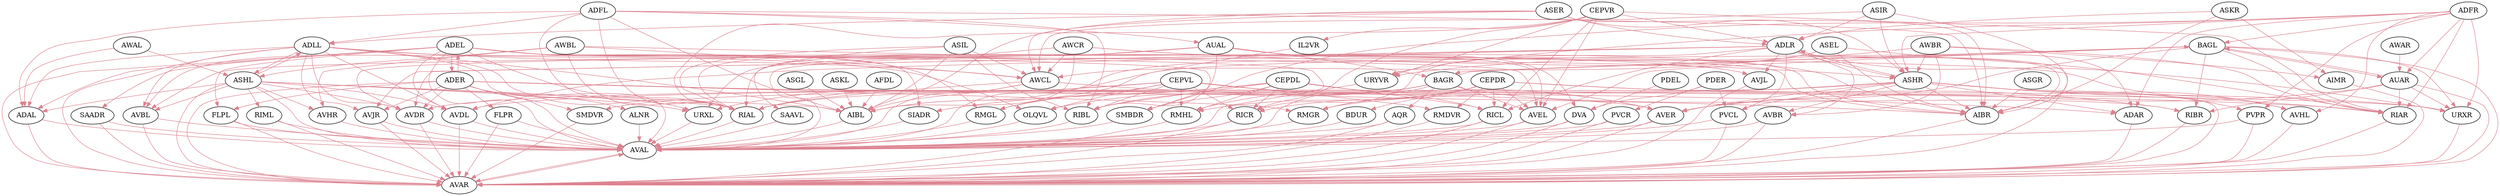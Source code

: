 digraph "" {
	FLPR	[layer=1];
	AVAL	[layer=2];
	FLPR -> AVAL	[key=0,
		alpha=0.5,
		color="#DC828F",
		edge_type=chemical,
		weight=23];
	AVAR	[layer=2];
	FLPR -> AVAR	[key=0,
		alpha=0.5,
		color="#DC828F",
		edge_type=chemical,
		weight=10];
	FLPL	[layer=1];
	FLPL -> AVAL	[key=0,
		alpha=0.5,
		color="#DC828F",
		edge_type=chemical,
		weight=33];
	FLPL -> AVAR	[key=0,
		alpha=0.5,
		color="#DC828F",
		edge_type=chemical,
		weight=48];
	AVAL -> AVAR	[key=0,
		alpha=0.5,
		color="#DC828F",
		edge_type=chemical,
		weight=12];
	ALNR	[layer=1];
	ALNR -> AVAL	[key=0,
		alpha=0.5,
		color="#DC828F",
		edge_type=chemical,
		weight=6];
	AVER	[layer=1];
	AVER -> AVAL	[key=0,
		alpha=0.5,
		color="#DC828F",
		edge_type=chemical,
		weight=14];
	AVER -> AVAR	[key=0,
		alpha=0.5,
		color="#DC828F",
		edge_type=chemical,
		weight=33];
	AVAR -> AVAL	[key=0,
		alpha=0.5,
		color="#DC828F",
		edge_type=chemical,
		weight=7];
	AVJR	[layer=1];
	AVJR -> AVAL	[key=0,
		alpha=0.5,
		color="#DC828F",
		edge_type=chemical,
		weight=4];
	AVJR -> AVAR	[key=0,
		alpha=0.5,
		color="#DC828F",
		edge_type=chemical,
		weight=5];
	AVDR	[layer=1];
	AVDR -> AVAL	[key=0,
		alpha=0.5,
		color="#DC828F",
		edge_type=chemical,
		weight=41];
	AVDR -> AVAR	[key=0,
		alpha=0.5,
		color="#DC828F",
		edge_type=chemical,
		weight=52];
	ADEL	[layer=1];
	ADEL -> FLPL	[key=0,
		alpha=0.5,
		color="#DC828F",
		edge_type=chemical,
		weight=4];
	ADEL -> AVAL	[key=0,
		alpha=0.5,
		color="#DC828F",
		edge_type=chemical,
		weight=7];
	ADEL -> AVAR	[key=0,
		alpha=0.5,
		color="#DC828F",
		edge_type=chemical,
		weight=9];
	ADER	[layer=1];
	ADEL -> ADER	[key=0,
		alpha=0.5,
		color="#DC828F",
		edge_type=chemical,
		weight=5];
	ADAL	[layer=1];
	ADEL -> ADAL	[key=0,
		alpha=0.5,
		color="#DC828F",
		edge_type=chemical,
		weight=1];
	SMBDR	[layer=1];
	ADEL -> SMBDR	[key=0,
		alpha=0.5,
		color="#DC828F",
		edge_type=chemical,
		weight=1];
	AVDL	[layer=1];
	ADEL -> AVDL	[key=0,
		alpha=0.5,
		color="#DC828F",
		edge_type=chemical,
		weight=2];
	RMGL	[layer=1];
	ADEL -> RMGL	[key=0,
		alpha=0.5,
		color="#DC828F",
		edge_type=chemical,
		weight=7];
	SIADR	[layer=1];
	ADEL -> SIADR	[key=0,
		alpha=0.5,
		color="#DC828F",
		edge_type=chemical,
		weight=2];
	AVEL	[layer=1];
	ADEL -> AVEL	[key=0,
		alpha=0.5,
		color="#DC828F",
		edge_type=chemical,
		weight=3];
	SAADR	[layer=1];
	ADEL -> SAADR	[key=0,
		alpha=0.5,
		color="#DC828F",
		edge_type=chemical,
		weight=1];
	RIAL	[layer=1];
	ADEL -> RIAL	[key=0,
		alpha=0.5,
		color="#DC828F",
		edge_type=chemical,
		weight=2];
	AVHL	[layer=1];
	ADEL -> AVHL	[key=0,
		alpha=0.5,
		color="#DC828F",
		edge_type=chemical,
		weight=2];
	RMHL	[layer=1];
	ADEL -> RMHL	[key=0,
		alpha=0.5,
		color="#DC828F",
		edge_type=chemical,
		weight=1];
	RMGR	[layer=1];
	RMGR -> AVAL	[key=0,
		alpha=0.5,
		color="#DC828F",
		edge_type=chemical,
		weight=1];
	ADER -> FLPR	[key=0,
		alpha=0.5,
		color="#DC828F",
		edge_type=chemical,
		weight=4];
	ADER -> FLPL	[key=0,
		alpha=0.5,
		color="#DC828F",
		edge_type=chemical,
		weight=1];
	ADER -> AVAL	[key=0,
		alpha=0.5,
		color="#DC828F",
		edge_type=chemical,
		weight=9];
	ADER -> ALNR	[key=0,
		alpha=0.5,
		color="#DC828F",
		edge_type=chemical,
		weight=1];
	ADER -> AVER	[key=0,
		alpha=0.5,
		color="#DC828F",
		edge_type=chemical,
		weight=4];
	ADER -> AVAR	[key=0,
		alpha=0.5,
		color="#DC828F",
		edge_type=chemical,
		weight=4];
	ADER -> AVJR	[key=0,
		alpha=0.5,
		color="#DC828F",
		edge_type=chemical,
		weight=1];
	ADER -> AVDR	[key=0,
		alpha=0.5,
		color="#DC828F",
		edge_type=chemical,
		weight=5];
	ADER -> ADEL	[key=0,
		alpha=0.5,
		color="#DC828F",
		edge_type=chemical,
		weight=3];
	ADER -> RMGR	[key=0,
		alpha=0.5,
		color="#DC828F",
		edge_type=chemical,
		weight=5];
	SMDVR	[layer=1];
	ADER -> SMDVR	[key=0,
		alpha=0.5,
		color="#DC828F",
		edge_type=chemical,
		weight=1];
	ADAR	[layer=1];
	ADER -> ADAR	[key=0,
		alpha=0.5,
		color="#DC828F",
		edge_type=chemical,
		weight=1];
	URXR	[layer=1];
	ADER -> URXR	[key=0,
		alpha=0.5,
		color="#DC828F",
		edge_type=chemical,
		weight=2];
	RIAR	[layer=1];
	ADER -> RIAR	[key=0,
		alpha=0.5,
		color="#DC828F",
		edge_type=chemical,
		weight=1];
	SMDVR -> AVAR	[key=0,
		alpha=0.5,
		color="#DC828F",
		edge_type=chemical,
		weight=1];
	ADAR -> AVAR	[key=0,
		alpha=0.5,
		color="#DC828F",
		edge_type=chemical,
		weight=8];
	URXR -> AVAR	[key=0,
		alpha=0.5,
		color="#DC828F",
		edge_type=chemical,
		weight=2];
	RIAR -> AVAR	[key=0,
		alpha=0.5,
		color="#DC828F",
		edge_type=chemical,
		weight=2];
	ADAL -> AVAL	[key=0,
		alpha=0.5,
		color="#DC828F",
		edge_type=chemical,
		weight=3];
	ADAL -> AVAR	[key=0,
		alpha=0.5,
		color="#DC828F",
		edge_type=chemical,
		weight=7];
	SMBDR -> AVAL	[key=0,
		alpha=0.5,
		color="#DC828F",
		edge_type=chemical,
		weight=1];
	AVDL -> AVAL	[key=0,
		alpha=0.5,
		color="#DC828F",
		edge_type=chemical,
		weight=37];
	AVDL -> AVAR	[key=0,
		alpha=0.5,
		color="#DC828F",
		edge_type=chemical,
		weight=37];
	RMGL -> AVAL	[key=0,
		alpha=0.5,
		color="#DC828F",
		edge_type=chemical,
		weight=3];
	SIADR -> AVAL	[key=0,
		alpha=0.5,
		color="#DC828F",
		edge_type=chemical,
		weight=1];
	AVEL -> AVAL	[key=0,
		alpha=0.5,
		color="#DC828F",
		edge_type=chemical,
		weight=17];
	AVEL -> AVAR	[key=0,
		alpha=0.5,
		color="#DC828F",
		edge_type=chemical,
		weight=3];
	SAADR -> AVAL	[key=0,
		alpha=0.5,
		color="#DC828F",
		edge_type=chemical,
		weight=1];
	SAADR -> AVAR	[key=0,
		alpha=0.5,
		color="#DC828F",
		edge_type=chemical,
		weight=26];
	RIAL -> AVAL	[key=0,
		alpha=0.5,
		color="#DC828F",
		edge_type=chemical,
		weight=2];
	AVHL -> AVAR	[key=0,
		alpha=0.5,
		color="#DC828F",
		edge_type=chemical,
		weight=1];
	RMHL -> AVAR	[key=0,
		alpha=0.5,
		color="#DC828F",
		edge_type=chemical,
		weight=1];
	AUAL	[layer=1];
	AUAL -> AVAL	[key=0,
		alpha=0.5,
		color="#DC828F",
		edge_type=chemical,
		weight=11];
	AUAL -> AVDR	[key=0,
		alpha=0.5,
		color="#DC828F",
		edge_type=chemical,
		weight=2];
	AUAL -> AVEL	[key=0,
		alpha=0.5,
		color="#DC828F",
		edge_type=chemical,
		weight=9];
	AUAL -> RIAL	[key=0,
		alpha=0.5,
		color="#DC828F",
		edge_type=chemical,
		weight=21];
	RIBL	[layer=1];
	AUAL -> RIBL	[key=0,
		alpha=0.5,
		color="#DC828F",
		edge_type=chemical,
		weight=35];
	URXL	[layer=1];
	AUAL -> URXL	[key=0,
		alpha=0.5,
		color="#DC828F",
		edge_type=chemical,
		weight=1];
	AIBR	[layer=1];
	AUAL -> AIBR	[key=0,
		alpha=0.5,
		color="#DC828F",
		edge_type=chemical,
		weight=1];
	BAGR	[layer=1];
	AUAL -> BAGR	[key=0,
		alpha=0.5,
		color="#DC828F",
		edge_type=chemical,
		weight=3];
	DVA	[layer=1];
	AUAL -> DVA	[key=0,
		alpha=0.5,
		color="#DC828F",
		edge_type=chemical,
		weight=2];
	RIBL -> AVAL	[key=0,
		alpha=0.5,
		color="#DC828F",
		edge_type=chemical,
		weight=5];
	URXL -> AVAL	[key=0,
		alpha=0.5,
		color="#DC828F",
		edge_type=chemical,
		weight=1];
	ADLL	[layer=1];
	ADLL -> AVAL	[key=0,
		alpha=0.5,
		color="#DC828F",
		edge_type=chemical,
		weight=9];
	ADLL -> AVAR	[key=0,
		alpha=0.5,
		color="#DC828F",
		edge_type=chemical,
		weight=5];
	ADLL -> AVJR	[key=0,
		alpha=0.5,
		color="#DC828F",
		edge_type=chemical,
		weight=9];
	ADLL -> AVDR	[key=0,
		alpha=0.5,
		color="#DC828F",
		edge_type=chemical,
		weight=15];
	ADLL -> ADAL	[key=0,
		alpha=0.5,
		color="#DC828F",
		edge_type=chemical,
		weight=1];
	ADLL -> AVDL	[key=0,
		alpha=0.5,
		color="#DC828F",
		edge_type=chemical,
		weight=4];
	ADLL -> RIAL	[key=0,
		alpha=0.5,
		color="#DC828F",
		edge_type=chemical,
		weight=1];
	AIBL	[layer=1];
	ADLL -> AIBL	[key=0,
		alpha=0.5,
		color="#DC828F",
		edge_type=chemical,
		weight=26];
	AVBL	[layer=1];
	ADLL -> AVBL	[key=0,
		alpha=0.5,
		color="#DC828F",
		edge_type=chemical,
		weight=12];
	AVJL	[layer=1];
	ADLL -> AVJL	[key=0,
		alpha=0.5,
		color="#DC828F",
		edge_type=chemical,
		weight=3];
	AWCL	[layer=1];
	ADLL -> AWCL	[key=0,
		alpha=0.5,
		color="#DC828F",
		edge_type=chemical,
		weight=2];
	ASHL	[layer=1];
	ADLL -> ASHL	[key=0,
		alpha=0.5,
		color="#DC828F",
		edge_type=chemical,
		weight=6];
	OLQVL	[layer=1];
	ADLL -> OLQVL	[key=0,
		alpha=0.5,
		color="#DC828F",
		edge_type=chemical,
		weight=2];
	ADFL	[layer=0];
	ADFL -> ADAL	[key=0,
		alpha=0.5,
		color="#DC828F",
		edge_type=chemical,
		weight=2];
	ADFL -> RIAL	[key=0,
		alpha=0.5,
		color="#DC828F",
		edge_type=chemical,
		weight=46];
	ADFL -> AUAL	[key=0,
		alpha=0.5,
		color="#DC828F",
		edge_type=chemical,
		weight=12];
	ADFL -> RIBL	[key=0,
		alpha=0.5,
		color="#DC828F",
		edge_type=chemical,
		weight=4];
	ADFL -> URXL	[key=0,
		alpha=0.5,
		color="#DC828F",
		edge_type=chemical,
		weight=1];
	ADFL -> ADLL	[key=0,
		alpha=0.5,
		color="#DC828F",
		edge_type=chemical,
		weight=1];
	ADFL -> AIBL	[key=0,
		alpha=0.5,
		color="#DC828F",
		edge_type=chemical,
		weight=2];
	ADFL -> AIBR	[key=0,
		alpha=0.5,
		color="#DC828F",
		edge_type=chemical,
		weight=1];
	AIBL -> AVAL	[key=0,
		alpha=0.5,
		color="#DC828F",
		edge_type=chemical,
		weight=5];
	AIBR -> AVAR	[key=0,
		alpha=0.5,
		color="#DC828F",
		edge_type=chemical,
		weight=2];
	ADFR	[layer=0];
	ADFR -> ADAR	[key=0,
		alpha=0.5,
		color="#DC828F",
		edge_type=chemical,
		weight=4];
	ADFR -> URXR	[key=0,
		alpha=0.5,
		color="#DC828F",
		edge_type=chemical,
		weight=10];
	ADFR -> RIAR	[key=0,
		alpha=0.5,
		color="#DC828F",
		edge_type=chemical,
		weight=61];
	ADFR -> SMBDR	[key=0,
		alpha=0.5,
		color="#DC828F",
		edge_type=chemical,
		weight=2];
	ADFR -> AVHL	[key=0,
		alpha=0.5,
		color="#DC828F",
		edge_type=chemical,
		weight=1];
	URYVR	[layer=1];
	ADFR -> URYVR	[key=0,
		alpha=0.5,
		color="#DC828F",
		edge_type=chemical,
		weight=2];
	PVPR	[layer=1];
	ADFR -> PVPR	[key=0,
		alpha=0.5,
		color="#DC828F",
		edge_type=chemical,
		weight=1];
	BAGL	[layer=1];
	ADFR -> BAGL	[key=0,
		alpha=0.5,
		color="#DC828F",
		edge_type=chemical,
		weight=6];
	AUAR	[layer=1];
	ADFR -> AUAR	[key=0,
		alpha=0.5,
		color="#DC828F",
		edge_type=chemical,
		weight=9];
	ASHR	[layer=1];
	ADFR -> ASHR	[key=0,
		alpha=0.5,
		color="#DC828F",
		edge_type=chemical,
		weight=6];
	URYVR -> AVAL	[key=0,
		alpha=0.5,
		color="#DC828F",
		edge_type=chemical,
		weight=2];
	PVPR -> AVAL	[key=0,
		alpha=0.5,
		color="#DC828F",
		edge_type=chemical,
		weight=1];
	PVPR -> AVAR	[key=0,
		alpha=0.5,
		color="#DC828F",
		edge_type=chemical,
		weight=5];
	BAGL -> AVER	[key=0,
		alpha=0.5,
		color="#DC828F",
		edge_type=chemical,
		weight=7];
	BAGL -> AVAR	[key=0,
		alpha=0.5,
		color="#DC828F",
		edge_type=chemical,
		weight=3];
	BAGL -> URXR	[key=0,
		alpha=0.5,
		color="#DC828F",
		edge_type=chemical,
		weight=1];
	BAGL -> RIAR	[key=0,
		alpha=0.5,
		color="#DC828F",
		edge_type=chemical,
		weight=18];
	BAGL -> AVEL	[key=0,
		alpha=0.5,
		color="#DC828F",
		edge_type=chemical,
		weight=2];
	BAGL -> AIBL	[key=0,
		alpha=0.5,
		color="#DC828F",
		edge_type=chemical,
		weight=2];
	BAGL -> AUAR	[key=0,
		alpha=0.5,
		color="#DC828F",
		edge_type=chemical,
		weight=2];
	RIBR	[layer=1];
	BAGL -> RIBR	[key=0,
		alpha=0.5,
		color="#DC828F",
		edge_type=chemical,
		weight=19];
	BAGL -> BAGR	[key=0,
		alpha=0.5,
		color="#DC828F",
		edge_type=chemical,
		weight=1];
	AUAR -> AVER	[key=0,
		alpha=0.5,
		color="#DC828F",
		edge_type=chemical,
		weight=13];
	AUAR -> AVAR	[key=0,
		alpha=0.5,
		color="#DC828F",
		edge_type=chemical,
		weight=3];
	AUAR -> URXR	[key=0,
		alpha=0.5,
		color="#DC828F",
		edge_type=chemical,
		weight=5];
	AUAR -> RIAR	[key=0,
		alpha=0.5,
		color="#DC828F",
		edge_type=chemical,
		weight=22];
	AUAR -> BAGL	[key=0,
		alpha=0.5,
		color="#DC828F",
		edge_type=chemical,
		weight=1];
	AUAR -> RIBR	[key=0,
		alpha=0.5,
		color="#DC828F",
		edge_type=chemical,
		weight=31];
	ASHR -> AVER	[key=0,
		alpha=0.5,
		color="#DC828F",
		edge_type=chemical,
		weight=7];
	ASHR -> AVAR	[key=0,
		alpha=0.5,
		color="#DC828F",
		edge_type=chemical,
		weight=10];
	ASHR -> AVDR	[key=0,
		alpha=0.5,
		color="#DC828F",
		edge_type=chemical,
		weight=2];
	ASHR -> RMGR	[key=0,
		alpha=0.5,
		color="#DC828F",
		edge_type=chemical,
		weight=6];
	ASHR -> ADAR	[key=0,
		alpha=0.5,
		color="#DC828F",
		edge_type=chemical,
		weight=5];
	ASHR -> RIAR	[key=0,
		alpha=0.5,
		color="#DC828F",
		edge_type=chemical,
		weight=3];
	ASHR -> AVDL	[key=0,
		alpha=0.5,
		color="#DC828F",
		edge_type=chemical,
		weight=27];
	ASHR -> AVHL	[key=0,
		alpha=0.5,
		color="#DC828F",
		edge_type=chemical,
		weight=1];
	ASHR -> AIBR	[key=0,
		alpha=0.5,
		color="#DC828F",
		edge_type=chemical,
		weight=7];
	ASHR -> PVPR	[key=0,
		alpha=0.5,
		color="#DC828F",
		edge_type=chemical,
		weight=1];
	AVBR	[layer=1];
	ASHR -> AVBR	[key=0,
		alpha=0.5,
		color="#DC828F",
		edge_type=chemical,
		weight=6];
	PVCL	[layer=1];
	ASHR -> PVCL	[key=0,
		alpha=0.5,
		color="#DC828F",
		edge_type=chemical,
		weight=3];
	ADLR	[layer=1];
	ASHR -> ADLR	[key=0,
		alpha=0.5,
		color="#DC828F",
		edge_type=chemical,
		weight=13];
	RICR	[layer=1];
	RICR -> AVAL	[key=0,
		alpha=0.5,
		color="#DC828F",
		edge_type=chemical,
		weight=15];
	RICR -> AVAR	[key=0,
		alpha=0.5,
		color="#DC828F",
		edge_type=chemical,
		weight=13];
	AVBR -> AVAL	[key=0,
		alpha=0.5,
		color="#DC828F",
		edge_type=chemical,
		weight=10];
	AVBR -> AVAR	[key=0,
		alpha=0.5,
		color="#DC828F",
		edge_type=chemical,
		weight=14];
	PVCL -> AVAL	[key=0,
		alpha=0.5,
		color="#DC828F",
		edge_type=chemical,
		weight=5];
	PVCL -> AVAR	[key=0,
		alpha=0.5,
		color="#DC828F",
		edge_type=chemical,
		weight=7];
	RICL	[layer=1];
	RICL -> AVAL	[key=0,
		alpha=0.5,
		color="#DC828F",
		edge_type=chemical,
		weight=15];
	RICL -> AVAR	[key=0,
		alpha=0.5,
		color="#DC828F",
		edge_type=chemical,
		weight=18];
	AVBL -> AVAL	[key=0,
		alpha=0.5,
		color="#DC828F",
		edge_type=chemical,
		weight=9];
	AVBL -> AVAR	[key=0,
		alpha=0.5,
		color="#DC828F",
		edge_type=chemical,
		weight=14];
	ADLR -> AVAR	[key=0,
		alpha=0.5,
		color="#DC828F",
		edge_type=chemical,
		weight=8];
	ADLR -> AVJR	[key=0,
		alpha=0.5,
		color="#DC828F",
		edge_type=chemical,
		weight=3];
	ADLR -> AVDR	[key=0,
		alpha=0.5,
		color="#DC828F",
		edge_type=chemical,
		weight=3];
	ADLR -> ADAR	[key=0,
		alpha=0.5,
		color="#DC828F",
		edge_type=chemical,
		weight=1];
	ADLR -> URXR	[key=0,
		alpha=0.5,
		color="#DC828F",
		edge_type=chemical,
		weight=8];
	ADLR -> AVDL	[key=0,
		alpha=0.5,
		color="#DC828F",
		edge_type=chemical,
		weight=26];
	ADLR -> AIBR	[key=0,
		alpha=0.5,
		color="#DC828F",
		edge_type=chemical,
		weight=27];
	ADLR -> ASHR	[key=0,
		alpha=0.5,
		color="#DC828F",
		edge_type=chemical,
		weight=4];
	ADLR -> RICR	[key=0,
		alpha=0.5,
		color="#DC828F",
		edge_type=chemical,
		weight=5];
	ADLR -> AVBR	[key=0,
		alpha=0.5,
		color="#DC828F",
		edge_type=chemical,
		weight=7];
	ADLR -> PVCL	[key=0,
		alpha=0.5,
		color="#DC828F",
		edge_type=chemical,
		weight=3];
	ADLR -> RICL	[key=0,
		alpha=0.5,
		color="#DC828F",
		edge_type=chemical,
		weight=1];
	ADLR -> AVBL	[key=0,
		alpha=0.5,
		color="#DC828F",
		edge_type=chemical,
		weight=3];
	ADLR -> AVJL	[key=0,
		alpha=0.5,
		color="#DC828F",
		edge_type=chemical,
		weight=2];
	AVJL -> AVAR	[key=0,
		alpha=0.5,
		color="#DC828F",
		edge_type=chemical,
		weight=1];
	AWCL -> AVAL	[key=0,
		alpha=0.5,
		color="#DC828F",
		edge_type=chemical,
		weight=1];
	AWCL -> RIAL	[key=0,
		alpha=0.5,
		color="#DC828F",
		edge_type=chemical,
		weight=6];
	AWCL -> AIBL	[key=0,
		alpha=0.5,
		color="#DC828F",
		edge_type=chemical,
		weight=12];
	AWCL -> AIBR	[key=0,
		alpha=0.5,
		color="#DC828F",
		edge_type=chemical,
		weight=2];
	ASHL -> AVAL	[key=0,
		alpha=0.5,
		color="#DC828F",
		edge_type=chemical,
		weight=15];
	ASHL -> AVAR	[key=0,
		alpha=0.5,
		color="#DC828F",
		edge_type=chemical,
		weight=1];
	ASHL -> AVDR	[key=0,
		alpha=0.5,
		color="#DC828F",
		edge_type=chemical,
		weight=20];
	ASHL -> ADAL	[key=0,
		alpha=0.5,
		color="#DC828F",
		edge_type=chemical,
		weight=2];
	ASHL -> AVDL	[key=0,
		alpha=0.5,
		color="#DC828F",
		edge_type=chemical,
		weight=7];
	ASHL -> RIAL	[key=0,
		alpha=0.5,
		color="#DC828F",
		edge_type=chemical,
		weight=9];
	ASHL -> URXL	[key=0,
		alpha=0.5,
		color="#DC828F",
		edge_type=chemical,
		weight=2];
	ASHL -> ADLL	[key=0,
		alpha=0.5,
		color="#DC828F",
		edge_type=chemical,
		weight=6];
	ASHL -> AIBL	[key=0,
		alpha=0.5,
		color="#DC828F",
		edge_type=chemical,
		weight=13];
	ASHL -> AVBL	[key=0,
		alpha=0.5,
		color="#DC828F",
		edge_type=chemical,
		weight=14];
	AVHR	[layer=1];
	ASHL -> AVHR	[key=0,
		alpha=0.5,
		color="#DC828F",
		edge_type=chemical,
		weight=2];
	RIML	[layer=1];
	ASHL -> RIML	[key=0,
		alpha=0.5,
		color="#DC828F",
		edge_type=chemical,
		weight=4];
	OLQVL -> AVAL	[key=0,
		alpha=0.5,
		color="#DC828F",
		edge_type=chemical,
		weight=1];
	AFDL	[layer=0];
	AFDL -> AIBL	[key=0,
		alpha=0.5,
		color="#DC828F",
		edge_type=chemical,
		weight=1];
	ASER	[layer=0];
	ASER -> ADLL	[key=0,
		alpha=0.5,
		color="#DC828F",
		edge_type=chemical,
		weight=4];
	ASER -> AIBL	[key=0,
		alpha=0.5,
		color="#DC828F",
		edge_type=chemical,
		weight=4];
	ASER -> AIBR	[key=0,
		alpha=0.5,
		color="#DC828F",
		edge_type=chemical,
		weight=32];
	ASER -> ASHR	[key=0,
		alpha=0.5,
		color="#DC828F",
		edge_type=chemical,
		weight=2];
	ASER -> ADLR	[key=0,
		alpha=0.5,
		color="#DC828F",
		edge_type=chemical,
		weight=1];
	ASER -> AWCL	[key=0,
		alpha=0.5,
		color="#DC828F",
		edge_type=chemical,
		weight=1];
	ASEL	[layer=0];
	ASEL -> RIAR	[key=0,
		alpha=0.5,
		color="#DC828F",
		edge_type=chemical,
		weight=2];
	ASEL -> AIBL	[key=0,
		alpha=0.5,
		color="#DC828F",
		edge_type=chemical,
		weight=16];
	ASEL -> AIBR	[key=0,
		alpha=0.5,
		color="#DC828F",
		edge_type=chemical,
		weight=13];
	ASEL -> AWCL	[key=0,
		alpha=0.5,
		color="#DC828F",
		edge_type=chemical,
		weight=16];
	ASGL	[layer=0];
	ASGL -> AIBL	[key=0,
		alpha=0.5,
		color="#DC828F",
		edge_type=chemical,
		weight=17];
	ASGR	[layer=0];
	ASGR -> AIBR	[key=0,
		alpha=0.5,
		color="#DC828F",
		edge_type=chemical,
		weight=20];
	AVHR -> AVAL	[key=0,
		alpha=0.5,
		color="#DC828F",
		edge_type=chemical,
		weight=1];
	RIML -> AVAL	[key=0,
		alpha=0.5,
		color="#DC828F",
		edge_type=chemical,
		weight=5];
	RIML -> AVAR	[key=0,
		alpha=0.5,
		color="#DC828F",
		edge_type=chemical,
		weight=2];
	ASIL	[layer=0];
	ASIL -> RIAL	[key=0,
		alpha=0.5,
		color="#DC828F",
		edge_type=chemical,
		weight=3];
	ASIL -> RIBL	[key=0,
		alpha=0.5,
		color="#DC828F",
		edge_type=chemical,
		weight=1];
	ASIL -> AIBL	[key=0,
		alpha=0.5,
		color="#DC828F",
		edge_type=chemical,
		weight=3];
	ASIL -> AWCL	[key=0,
		alpha=0.5,
		color="#DC828F",
		edge_type=chemical,
		weight=3];
	SAAVL	[layer=1];
	ASIL -> SAAVL	[key=0,
		alpha=0.5,
		color="#DC828F",
		edge_type=chemical,
		weight=2];
	SAAVL -> AVAL	[key=0,
		alpha=0.5,
		color="#DC828F",
		edge_type=chemical,
		weight=56];
	ASIR	[layer=0];
	ASIR -> AIBR	[key=0,
		alpha=0.5,
		color="#DC828F",
		edge_type=chemical,
		weight=3];
	ASIR -> ASHR	[key=0,
		alpha=0.5,
		color="#DC828F",
		edge_type=chemical,
		weight=2];
	ASIR -> ADLR	[key=0,
		alpha=0.5,
		color="#DC828F",
		edge_type=chemical,
		weight=1];
	ASIR -> AWCL	[key=0,
		alpha=0.5,
		color="#DC828F",
		edge_type=chemical,
		weight=2];
	ASKL	[layer=0];
	ASKL -> AIBL	[key=0,
		alpha=0.5,
		color="#DC828F",
		edge_type=chemical,
		weight=9];
	AIMR	[layer=1];
	AIMR -> AVAR	[key=0,
		alpha=0.5,
		color="#DC828F",
		edge_type=chemical,
		weight=1];
	ASKR	[layer=0];
	ASKR -> AIBR	[key=0,
		alpha=0.5,
		color="#DC828F",
		edge_type=chemical,
		weight=2];
	ASKR -> ADLR	[key=0,
		alpha=0.5,
		color="#DC828F",
		edge_type=chemical,
		weight=3];
	ASKR -> AIMR	[key=0,
		alpha=0.5,
		color="#DC828F",
		edge_type=chemical,
		weight=5];
	RIBR -> AVAR	[key=0,
		alpha=0.5,
		color="#DC828F",
		edge_type=chemical,
		weight=6];
	BAGR -> AVAL	[key=0,
		alpha=0.5,
		color="#DC828F",
		edge_type=chemical,
		weight=4];
	BAGR -> AVEL	[key=0,
		alpha=0.5,
		color="#DC828F",
		edge_type=chemical,
		weight=8];
	BAGR -> RIAL	[key=0,
		alpha=0.5,
		color="#DC828F",
		edge_type=chemical,
		weight=18];
	BAGR -> RIBL	[key=0,
		alpha=0.5,
		color="#DC828F",
		edge_type=chemical,
		weight=22];
	BAGR -> BAGL	[key=0,
		alpha=0.5,
		color="#DC828F",
		edge_type=chemical,
		weight=3];
	BAGR -> OLQVL	[key=0,
		alpha=0.5,
		color="#DC828F",
		edge_type=chemical,
		weight=2];
	BAGR -> RIBR	[key=0,
		alpha=0.5,
		color="#DC828F",
		edge_type=chemical,
		weight=1];
	AQR	[layer=1];
	BAGR -> AQR	[key=0,
		alpha=0.5,
		color="#DC828F",
		edge_type=chemical,
		weight=3];
	DVA -> AVAL	[key=0,
		alpha=0.5,
		color="#DC828F",
		edge_type=chemical,
		weight=6];
	DVA -> AVAR	[key=0,
		alpha=0.5,
		color="#DC828F",
		edge_type=chemical,
		weight=2];
	AWAR	[layer=0];
	AWAR -> AUAR	[key=0,
		alpha=0.5,
		color="#DC828F",
		edge_type=chemical,
		weight=1];
	AWAL	[layer=0];
	AWAL -> ADAL	[key=0,
		alpha=0.5,
		color="#DC828F",
		edge_type=chemical,
		weight=2];
	AWAL -> ASHL	[key=0,
		alpha=0.5,
		color="#DC828F",
		edge_type=chemical,
		weight=2];
	AWBL	[layer=0];
	AWBL -> RIAL	[key=0,
		alpha=0.5,
		color="#DC828F",
		edge_type=chemical,
		weight=10];
	AWBL -> AIBR	[key=0,
		alpha=0.5,
		color="#DC828F",
		edge_type=chemical,
		weight=1];
	AWBL -> AVBL	[key=0,
		alpha=0.5,
		color="#DC828F",
		edge_type=chemical,
		weight=2];
	AWBL -> AWCL	[key=0,
		alpha=0.5,
		color="#DC828F",
		edge_type=chemical,
		weight=1];
	AWBL -> ASHL	[key=0,
		alpha=0.5,
		color="#DC828F",
		edge_type=chemical,
		weight=2];
	AWBL -> AVHR	[key=0,
		alpha=0.5,
		color="#DC828F",
		edge_type=chemical,
		weight=2];
	AWBR	[layer=0];
	AWBR -> RIAR	[key=0,
		alpha=0.5,
		color="#DC828F",
		edge_type=chemical,
		weight=3];
	AWBR -> URYVR	[key=0,
		alpha=0.5,
		color="#DC828F",
		edge_type=chemical,
		weight=1];
	AWBR -> ASHR	[key=0,
		alpha=0.5,
		color="#DC828F",
		edge_type=chemical,
		weight=2];
	AWBR -> AVBR	[key=0,
		alpha=0.5,
		color="#DC828F",
		edge_type=chemical,
		weight=2];
	AWBR -> AIMR	[key=0,
		alpha=0.5,
		color="#DC828F",
		edge_type=chemical,
		weight=1];
	AWCR	[layer=0];
	AWCR -> RIAL	[key=0,
		alpha=0.5,
		color="#DC828F",
		edge_type=chemical,
		weight=3];
	AWCR -> AIBL	[key=0,
		alpha=0.5,
		color="#DC828F",
		edge_type=chemical,
		weight=3];
	AWCR -> AIBR	[key=0,
		alpha=0.5,
		color="#DC828F",
		edge_type=chemical,
		weight=18];
	AWCR -> ASHR	[key=0,
		alpha=0.5,
		color="#DC828F",
		edge_type=chemical,
		weight=1];
	AWCR -> AWCL	[key=0,
		alpha=0.5,
		color="#DC828F",
		edge_type=chemical,
		weight=17];
	AQR -> AVAL	[key=0,
		alpha=0.5,
		color="#DC828F",
		edge_type=chemical,
		weight=4];
	AQR -> AVAR	[key=0,
		alpha=0.5,
		color="#DC828F",
		edge_type=chemical,
		weight=6];
	IL2VR	[layer=1];
	IL2VR -> AVAL	[key=0,
		alpha=0.5,
		color="#DC828F",
		edge_type=chemical,
		weight=1];
	CEPVR	[layer=0];
	CEPVR -> RIAR	[key=0,
		alpha=0.5,
		color="#DC828F",
		edge_type=chemical,
		weight=1];
	CEPVR -> AVEL	[key=0,
		alpha=0.5,
		color="#DC828F",
		edge_type=chemical,
		weight=13];
	CEPVR -> RIAL	[key=0,
		alpha=0.5,
		color="#DC828F",
		edge_type=chemical,
		weight=1];
	CEPVR -> URYVR	[key=0,
		alpha=0.5,
		color="#DC828F",
		edge_type=chemical,
		weight=2];
	CEPVR -> RICR	[key=0,
		alpha=0.5,
		color="#DC828F",
		edge_type=chemical,
		weight=12];
	CEPVR -> RICL	[key=0,
		alpha=0.5,
		color="#DC828F",
		edge_type=chemical,
		weight=13];
	CEPVR -> ADLR	[key=0,
		alpha=0.5,
		color="#DC828F",
		edge_type=chemical,
		weight=3];
	CEPVR -> IL2VR	[key=0,
		alpha=0.5,
		color="#DC828F",
		edge_type=chemical,
		weight=3];
	CEPDL	[layer=0];
	CEPDL -> AVER	[key=0,
		alpha=0.5,
		color="#DC828F",
		edge_type=chemical,
		weight=13];
	CEPDL -> SMBDR	[key=0,
		alpha=0.5,
		color="#DC828F",
		edge_type=chemical,
		weight=5];
	CEPDL -> RMGL	[key=0,
		alpha=0.5,
		color="#DC828F",
		edge_type=chemical,
		weight=6];
	CEPDL -> SIADR	[key=0,
		alpha=0.5,
		color="#DC828F",
		edge_type=chemical,
		weight=4];
	CEPDL -> RMHL	[key=0,
		alpha=0.5,
		color="#DC828F",
		edge_type=chemical,
		weight=1];
	CEPDL -> RIBL	[key=0,
		alpha=0.5,
		color="#DC828F",
		edge_type=chemical,
		weight=3];
	CEPDL -> RICR	[key=0,
		alpha=0.5,
		color="#DC828F",
		edge_type=chemical,
		weight=8];
	CEPDL -> RICL	[key=0,
		alpha=0.5,
		color="#DC828F",
		edge_type=chemical,
		weight=11];
	BDUR	[layer=1];
	BDUR -> AVAL	[key=0,
		alpha=0.5,
		color="#DC828F",
		edge_type=chemical,
		weight=7];
	CEPDR	[layer=0];
	CEPDR -> RMGR	[key=0,
		alpha=0.5,
		color="#DC828F",
		edge_type=chemical,
		weight=1];
	CEPDR -> URXR	[key=0,
		alpha=0.5,
		color="#DC828F",
		edge_type=chemical,
		weight=2];
	CEPDR -> AVEL	[key=0,
		alpha=0.5,
		color="#DC828F",
		edge_type=chemical,
		weight=9];
	CEPDR -> RMHL	[key=0,
		alpha=0.5,
		color="#DC828F",
		edge_type=chemical,
		weight=7];
	CEPDR -> RICR	[key=0,
		alpha=0.5,
		color="#DC828F",
		edge_type=chemical,
		weight=19];
	CEPDR -> RICL	[key=0,
		alpha=0.5,
		color="#DC828F",
		edge_type=chemical,
		weight=13];
	CEPDR -> RIBR	[key=0,
		alpha=0.5,
		color="#DC828F",
		edge_type=chemical,
		weight=3];
	CEPDR -> BDUR	[key=0,
		alpha=0.5,
		color="#DC828F",
		edge_type=chemical,
		weight=5];
	RMDVR	[layer=1];
	CEPDR -> RMDVR	[key=0,
		alpha=0.5,
		color="#DC828F",
		edge_type=chemical,
		weight=3];
	RMDVR -> AVAR	[key=0,
		alpha=0.5,
		color="#DC828F",
		edge_type=chemical,
		weight=1];
	CEPVL	[layer=0];
	CEPVL -> AVER	[key=0,
		alpha=0.5,
		color="#DC828F",
		edge_type=chemical,
		weight=5];
	CEPVL -> SMDVR	[key=0,
		alpha=0.5,
		color="#DC828F",
		edge_type=chemical,
		weight=1];
	CEPVL -> RMGL	[key=0,
		alpha=0.5,
		color="#DC828F",
		edge_type=chemical,
		weight=2];
	CEPVL -> RIAL	[key=0,
		alpha=0.5,
		color="#DC828F",
		edge_type=chemical,
		weight=1];
	CEPVL -> RMHL	[key=0,
		alpha=0.5,
		color="#DC828F",
		edge_type=chemical,
		weight=10];
	CEPVL -> RIBL	[key=0,
		alpha=0.5,
		color="#DC828F",
		edge_type=chemical,
		weight=3];
	CEPVL -> URXL	[key=0,
		alpha=0.5,
		color="#DC828F",
		edge_type=chemical,
		weight=2];
	CEPVL -> RICR	[key=0,
		alpha=0.5,
		color="#DC828F",
		edge_type=chemical,
		weight=17];
	CEPVL -> RICL	[key=0,
		alpha=0.5,
		color="#DC828F",
		edge_type=chemical,
		weight=20];
	CEPVL -> OLQVL	[key=0,
		alpha=0.5,
		color="#DC828F",
		edge_type=chemical,
		weight=19];
	CEPVL -> RMDVR	[key=0,
		alpha=0.5,
		color="#DC828F",
		edge_type=chemical,
		weight=8];
	PDEL	[layer=0];
	PDEL -> DVA	[key=0,
		alpha=0.5,
		color="#DC828F",
		edge_type=chemical,
		weight=7];
	PDER	[layer=0];
	PDER -> PVCL	[key=0,
		alpha=0.5,
		color="#DC828F",
		edge_type=chemical,
		weight=1];
	PDER -> DVA	[key=0,
		alpha=0.5,
		color="#DC828F",
		edge_type=chemical,
		weight=1];
	PVCR	[layer=1];
	PDER -> PVCR	[key=0,
		alpha=0.5,
		color="#DC828F",
		edge_type=chemical,
		weight=1];
	PVCR -> AVAL	[key=0,
		alpha=0.5,
		color="#DC828F",
		edge_type=chemical,
		weight=10];
	PVCR -> AVAR	[key=0,
		alpha=0.5,
		color="#DC828F",
		edge_type=chemical,
		weight=5];
}
